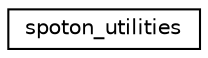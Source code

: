 digraph "Graphical Class Hierarchy"
{
  edge [fontname="Helvetica",fontsize="10",labelfontname="Helvetica",labelfontsize="10"];
  node [fontname="Helvetica",fontsize="10",shape=record];
  rankdir="LR";
  Node0 [label="spoton_utilities",height=0.2,width=0.4,color="black", fillcolor="white", style="filled",URL="$classspoton__utilities.html"];
}

